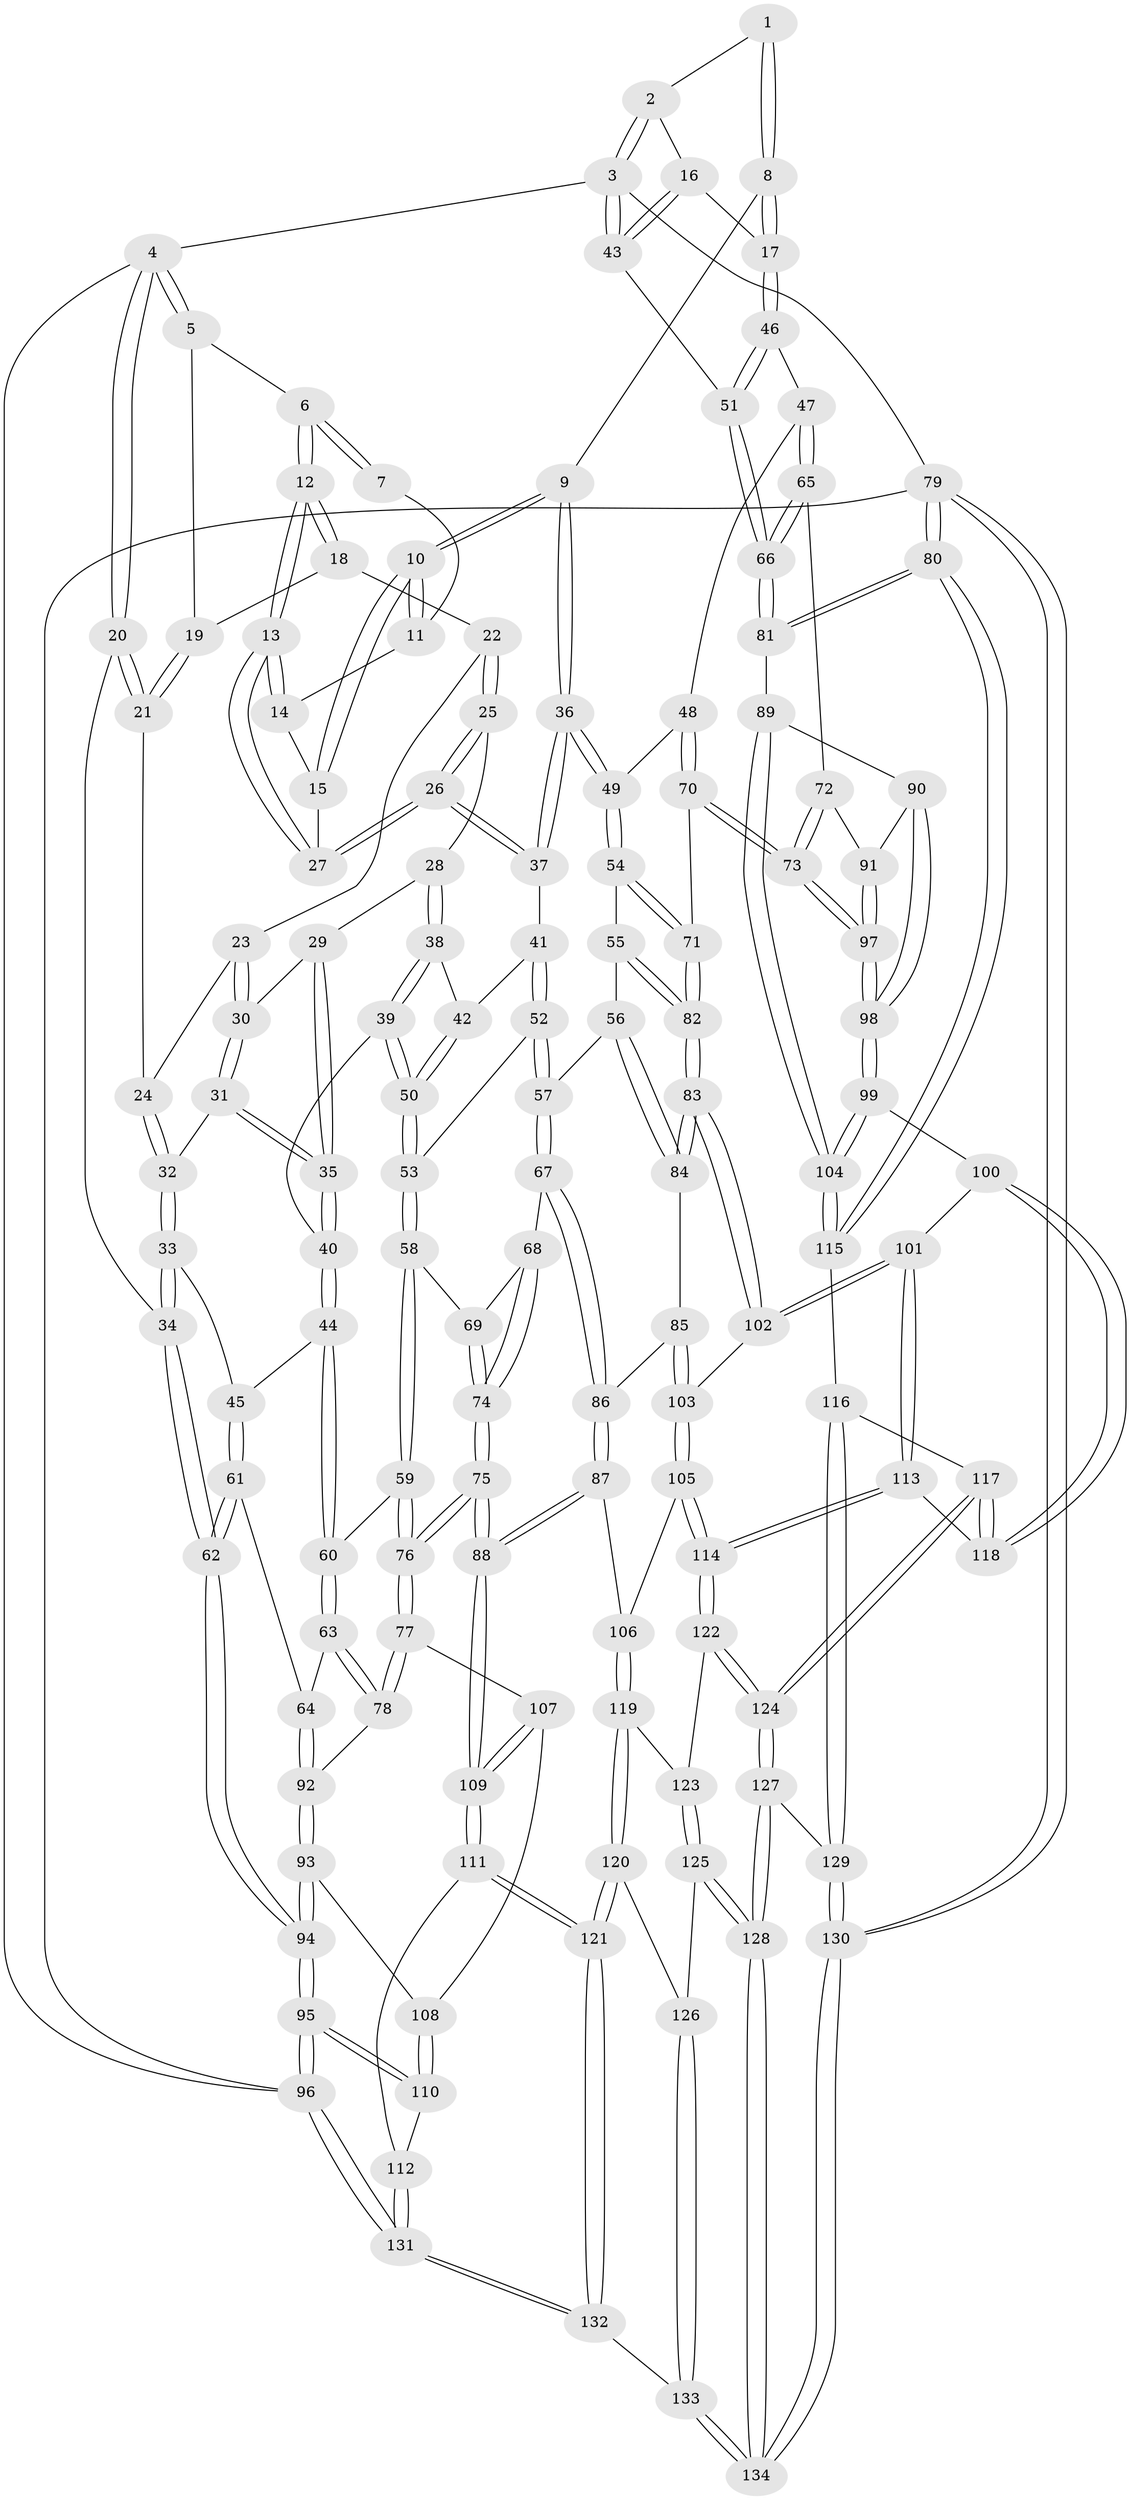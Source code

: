 // Generated by graph-tools (version 1.1) at 2025/03/03/09/25 03:03:15]
// undirected, 134 vertices, 332 edges
graph export_dot {
graph [start="1"]
  node [color=gray90,style=filled];
  1 [pos="+0.7047354402230044+0"];
  2 [pos="+0.966993447667047+0"];
  3 [pos="+1+0"];
  4 [pos="+0+0"];
  5 [pos="+0.10209608293940649+0"];
  6 [pos="+0.31233232526181964+0"];
  7 [pos="+0.631662745440954+0"];
  8 [pos="+0.7150285661350384+0.20716132163116086"];
  9 [pos="+0.6818045604315586+0.2028212062223959"];
  10 [pos="+0.6627180647119968+0.185576174193762"];
  11 [pos="+0.6117205761848817+0"];
  12 [pos="+0.3176702643783809+0"];
  13 [pos="+0.34732282726022745+0.0595327877529345"];
  14 [pos="+0.5658219397157379+0.03176936885902074"];
  15 [pos="+0.5660445973948052+0.1300775226119612"];
  16 [pos="+0.7560913811040252+0.18863921451340182"];
  17 [pos="+0.7165841794385984+0.2077962627780507"];
  18 [pos="+0.13837635460635334+0.07700296016654648"];
  19 [pos="+0.06439699696870978+0.05104419427922911"];
  20 [pos="+0+0.20305269380419885"];
  21 [pos="+0+0.15469051824344604"];
  22 [pos="+0.14076345308650864+0.09841020983813212"];
  23 [pos="+0.07192561724543915+0.1806454838979616"];
  24 [pos="+0.0530616627252227+0.17696253905550577"];
  25 [pos="+0.26107651940589566+0.17737489662836592"];
  26 [pos="+0.34953805627770457+0.14020239985919258"];
  27 [pos="+0.35440897669508203+0.12539897207665698"];
  28 [pos="+0.2135762672470484+0.20959143346034545"];
  29 [pos="+0.1840646180065213+0.21478711565203568"];
  30 [pos="+0.10125033178793298+0.19610030476334736"];
  31 [pos="+0.0920914107418289+0.2940330049372499"];
  32 [pos="+0.05918990461215275+0.3068645472086288"];
  33 [pos="+0.017705106406719184+0.3491622732814068"];
  34 [pos="+0+0.27634054389620766"];
  35 [pos="+0.13529411612317985+0.3113807064145758"];
  36 [pos="+0.5174935838870245+0.3198179660128913"];
  37 [pos="+0.3908891970815548+0.25239061909550636"];
  38 [pos="+0.22065185233229462+0.320503224071136"];
  39 [pos="+0.1604137468531661+0.36302327366936527"];
  40 [pos="+0.1472996071765321+0.3663226427549783"];
  41 [pos="+0.37784224045710907+0.27707292627961116"];
  42 [pos="+0.24942957492739876+0.33876118442264436"];
  43 [pos="+1+0.12951050156532584"];
  44 [pos="+0.13976574276012504+0.37633413731300214"];
  45 [pos="+0.07610498697933356+0.3990779841808131"];
  46 [pos="+0.757601965955484+0.345045345708606"];
  47 [pos="+0.7599230500832908+0.3669089120540658"];
  48 [pos="+0.7534242558912669+0.3877472074354211"];
  49 [pos="+0.5267315653456994+0.3786078427882216"];
  50 [pos="+0.26279558665813785+0.4085319382305244"];
  51 [pos="+1+0.18159432609237372"];
  52 [pos="+0.35168276058601317+0.385188374840991"];
  53 [pos="+0.2774179470936065+0.4322142785423048"];
  54 [pos="+0.5221106771299242+0.4167135936450369"];
  55 [pos="+0.46453298819325445+0.4888825155184922"];
  56 [pos="+0.4593120069731788+0.49281063332357644"];
  57 [pos="+0.45930899402216563+0.4928121140729181"];
  58 [pos="+0.2686431990799393+0.4574732929721609"];
  59 [pos="+0.2056410633944205+0.478150437468436"];
  60 [pos="+0.20321872971083366+0.4783009470539101"];
  61 [pos="+0.066002223809277+0.48105810523870984"];
  62 [pos="+0+0.5107289880436704"];
  63 [pos="+0.20060957574973487+0.48012294226991314"];
  64 [pos="+0.10013215286883445+0.5239252901296592"];
  65 [pos="+1+0.4000940070898845"];
  66 [pos="+1+0.36988067118185536"];
  67 [pos="+0.4582966001101677+0.49414605819853585"];
  68 [pos="+0.4524394176498535+0.495500071295517"];
  69 [pos="+0.2759590031603605+0.46706711155819886"];
  70 [pos="+0.7408567137416969+0.5343991340881705"];
  71 [pos="+0.7406422418888632+0.5344913797944982"];
  72 [pos="+0.8889626077572496+0.5152367996893731"];
  73 [pos="+0.769960697049236+0.547870228147568"];
  74 [pos="+0.31188709899660255+0.5603503105110876"];
  75 [pos="+0.2817087805934879+0.6764097931636515"];
  76 [pos="+0.27358260979666743+0.6721661224645823"];
  77 [pos="+0.21016231615651473+0.6493245211369671"];
  78 [pos="+0.1936188704858361+0.6376076316820088"];
  79 [pos="+1+1"];
  80 [pos="+1+0.9281462567827538"];
  81 [pos="+1+0.5776321777399328"];
  82 [pos="+0.685607177451658+0.583719412685247"];
  83 [pos="+0.6437747502902726+0.6401217705452055"];
  84 [pos="+0.5962728151977073+0.6309342825226909"];
  85 [pos="+0.4666295502653357+0.6377824721774138"];
  86 [pos="+0.44603648934677614+0.6343307850490234"];
  87 [pos="+0.3742190920513599+0.701100773180011"];
  88 [pos="+0.3011504660452981+0.7058389566919347"];
  89 [pos="+1+0.6305629060490009"];
  90 [pos="+1+0.6296431079669008"];
  91 [pos="+0.9480529467034967+0.5912936309493803"];
  92 [pos="+0.09760016636889687+0.5904914111819017"];
  93 [pos="+0.025215686125188964+0.6434902421072853"];
  94 [pos="+0+0.7034550749042165"];
  95 [pos="+0+0.7373134346855508"];
  96 [pos="+0+1"];
  97 [pos="+0.8343721059343895+0.6465252124764994"];
  98 [pos="+0.836492585903447+0.6506549555846897"];
  99 [pos="+0.843664008751105+0.6864785143097344"];
  100 [pos="+0.7939300753411825+0.7397863820216732"];
  101 [pos="+0.6490089098051793+0.7195664009415825"];
  102 [pos="+0.6400228781236104+0.6816813312634058"];
  103 [pos="+0.5353205646924342+0.7187405163202156"];
  104 [pos="+0.9178168953081899+0.7538556696862405"];
  105 [pos="+0.487168294490452+0.7698404817699414"];
  106 [pos="+0.4612617280123334+0.7765881476799492"];
  107 [pos="+0.11185134127826378+0.7200255292147917"];
  108 [pos="+0.09597630872390396+0.7226204560890671"];
  109 [pos="+0.2536250718023235+0.8223865294095937"];
  110 [pos="+0.08418044030980949+0.7903340451238282"];
  111 [pos="+0.2535954907192867+0.8224930245997171"];
  112 [pos="+0.15122280510890096+0.865982696740237"];
  113 [pos="+0.645648684296946+0.7760835375315871"];
  114 [pos="+0.6244440158487896+0.8087242394998656"];
  115 [pos="+0.9375465682077918+0.8079881615914293"];
  116 [pos="+0.8669647351735279+0.8667782473898304"];
  117 [pos="+0.7771742919429747+0.8292382091676085"];
  118 [pos="+0.7764919655938278+0.828044429480161"];
  119 [pos="+0.46528727293696237+0.8463955049470434"];
  120 [pos="+0.43918014186236015+0.900517136883933"];
  121 [pos="+0.3331530444808714+0.929209548826463"];
  122 [pos="+0.6165949282286679+0.8501783378449036"];
  123 [pos="+0.5923405902608037+0.8616222251243076"];
  124 [pos="+0.6902581286081281+0.957044548651336"];
  125 [pos="+0.5334113106050374+0.9410000531405088"];
  126 [pos="+0.481144471910624+0.9369823565006501"];
  127 [pos="+0.7182600428250947+1"];
  128 [pos="+0.7135256184980514+1"];
  129 [pos="+0.8653823444498141+0.8870161173375826"];
  130 [pos="+1+1"];
  131 [pos="+0+1"];
  132 [pos="+0.29816564105103466+1"];
  133 [pos="+0.45921798987226914+1"];
  134 [pos="+0.7191755528267942+1"];
  1 -- 2;
  1 -- 8;
  1 -- 8;
  2 -- 3;
  2 -- 3;
  2 -- 16;
  3 -- 4;
  3 -- 43;
  3 -- 43;
  3 -- 79;
  4 -- 5;
  4 -- 5;
  4 -- 20;
  4 -- 20;
  4 -- 96;
  5 -- 6;
  5 -- 19;
  6 -- 7;
  6 -- 7;
  6 -- 12;
  6 -- 12;
  7 -- 11;
  8 -- 9;
  8 -- 17;
  8 -- 17;
  9 -- 10;
  9 -- 10;
  9 -- 36;
  9 -- 36;
  10 -- 11;
  10 -- 11;
  10 -- 15;
  10 -- 15;
  11 -- 14;
  12 -- 13;
  12 -- 13;
  12 -- 18;
  12 -- 18;
  13 -- 14;
  13 -- 14;
  13 -- 27;
  13 -- 27;
  14 -- 15;
  15 -- 27;
  16 -- 17;
  16 -- 43;
  16 -- 43;
  17 -- 46;
  17 -- 46;
  18 -- 19;
  18 -- 22;
  19 -- 21;
  19 -- 21;
  20 -- 21;
  20 -- 21;
  20 -- 34;
  21 -- 24;
  22 -- 23;
  22 -- 25;
  22 -- 25;
  23 -- 24;
  23 -- 30;
  23 -- 30;
  24 -- 32;
  24 -- 32;
  25 -- 26;
  25 -- 26;
  25 -- 28;
  26 -- 27;
  26 -- 27;
  26 -- 37;
  26 -- 37;
  28 -- 29;
  28 -- 38;
  28 -- 38;
  29 -- 30;
  29 -- 35;
  29 -- 35;
  30 -- 31;
  30 -- 31;
  31 -- 32;
  31 -- 35;
  31 -- 35;
  32 -- 33;
  32 -- 33;
  33 -- 34;
  33 -- 34;
  33 -- 45;
  34 -- 62;
  34 -- 62;
  35 -- 40;
  35 -- 40;
  36 -- 37;
  36 -- 37;
  36 -- 49;
  36 -- 49;
  37 -- 41;
  38 -- 39;
  38 -- 39;
  38 -- 42;
  39 -- 40;
  39 -- 50;
  39 -- 50;
  40 -- 44;
  40 -- 44;
  41 -- 42;
  41 -- 52;
  41 -- 52;
  42 -- 50;
  42 -- 50;
  43 -- 51;
  44 -- 45;
  44 -- 60;
  44 -- 60;
  45 -- 61;
  45 -- 61;
  46 -- 47;
  46 -- 51;
  46 -- 51;
  47 -- 48;
  47 -- 65;
  47 -- 65;
  48 -- 49;
  48 -- 70;
  48 -- 70;
  49 -- 54;
  49 -- 54;
  50 -- 53;
  50 -- 53;
  51 -- 66;
  51 -- 66;
  52 -- 53;
  52 -- 57;
  52 -- 57;
  53 -- 58;
  53 -- 58;
  54 -- 55;
  54 -- 71;
  54 -- 71;
  55 -- 56;
  55 -- 82;
  55 -- 82;
  56 -- 57;
  56 -- 84;
  56 -- 84;
  57 -- 67;
  57 -- 67;
  58 -- 59;
  58 -- 59;
  58 -- 69;
  59 -- 60;
  59 -- 76;
  59 -- 76;
  60 -- 63;
  60 -- 63;
  61 -- 62;
  61 -- 62;
  61 -- 64;
  62 -- 94;
  62 -- 94;
  63 -- 64;
  63 -- 78;
  63 -- 78;
  64 -- 92;
  64 -- 92;
  65 -- 66;
  65 -- 66;
  65 -- 72;
  66 -- 81;
  66 -- 81;
  67 -- 68;
  67 -- 86;
  67 -- 86;
  68 -- 69;
  68 -- 74;
  68 -- 74;
  69 -- 74;
  69 -- 74;
  70 -- 71;
  70 -- 73;
  70 -- 73;
  71 -- 82;
  71 -- 82;
  72 -- 73;
  72 -- 73;
  72 -- 91;
  73 -- 97;
  73 -- 97;
  74 -- 75;
  74 -- 75;
  75 -- 76;
  75 -- 76;
  75 -- 88;
  75 -- 88;
  76 -- 77;
  76 -- 77;
  77 -- 78;
  77 -- 78;
  77 -- 107;
  78 -- 92;
  79 -- 80;
  79 -- 80;
  79 -- 130;
  79 -- 130;
  79 -- 96;
  80 -- 81;
  80 -- 81;
  80 -- 115;
  80 -- 115;
  81 -- 89;
  82 -- 83;
  82 -- 83;
  83 -- 84;
  83 -- 84;
  83 -- 102;
  83 -- 102;
  84 -- 85;
  85 -- 86;
  85 -- 103;
  85 -- 103;
  86 -- 87;
  86 -- 87;
  87 -- 88;
  87 -- 88;
  87 -- 106;
  88 -- 109;
  88 -- 109;
  89 -- 90;
  89 -- 104;
  89 -- 104;
  90 -- 91;
  90 -- 98;
  90 -- 98;
  91 -- 97;
  91 -- 97;
  92 -- 93;
  92 -- 93;
  93 -- 94;
  93 -- 94;
  93 -- 108;
  94 -- 95;
  94 -- 95;
  95 -- 96;
  95 -- 96;
  95 -- 110;
  95 -- 110;
  96 -- 131;
  96 -- 131;
  97 -- 98;
  97 -- 98;
  98 -- 99;
  98 -- 99;
  99 -- 100;
  99 -- 104;
  99 -- 104;
  100 -- 101;
  100 -- 118;
  100 -- 118;
  101 -- 102;
  101 -- 102;
  101 -- 113;
  101 -- 113;
  102 -- 103;
  103 -- 105;
  103 -- 105;
  104 -- 115;
  104 -- 115;
  105 -- 106;
  105 -- 114;
  105 -- 114;
  106 -- 119;
  106 -- 119;
  107 -- 108;
  107 -- 109;
  107 -- 109;
  108 -- 110;
  108 -- 110;
  109 -- 111;
  109 -- 111;
  110 -- 112;
  111 -- 112;
  111 -- 121;
  111 -- 121;
  112 -- 131;
  112 -- 131;
  113 -- 114;
  113 -- 114;
  113 -- 118;
  114 -- 122;
  114 -- 122;
  115 -- 116;
  116 -- 117;
  116 -- 129;
  116 -- 129;
  117 -- 118;
  117 -- 118;
  117 -- 124;
  117 -- 124;
  119 -- 120;
  119 -- 120;
  119 -- 123;
  120 -- 121;
  120 -- 121;
  120 -- 126;
  121 -- 132;
  121 -- 132;
  122 -- 123;
  122 -- 124;
  122 -- 124;
  123 -- 125;
  123 -- 125;
  124 -- 127;
  124 -- 127;
  125 -- 126;
  125 -- 128;
  125 -- 128;
  126 -- 133;
  126 -- 133;
  127 -- 128;
  127 -- 128;
  127 -- 129;
  128 -- 134;
  128 -- 134;
  129 -- 130;
  129 -- 130;
  130 -- 134;
  130 -- 134;
  131 -- 132;
  131 -- 132;
  132 -- 133;
  133 -- 134;
  133 -- 134;
}
